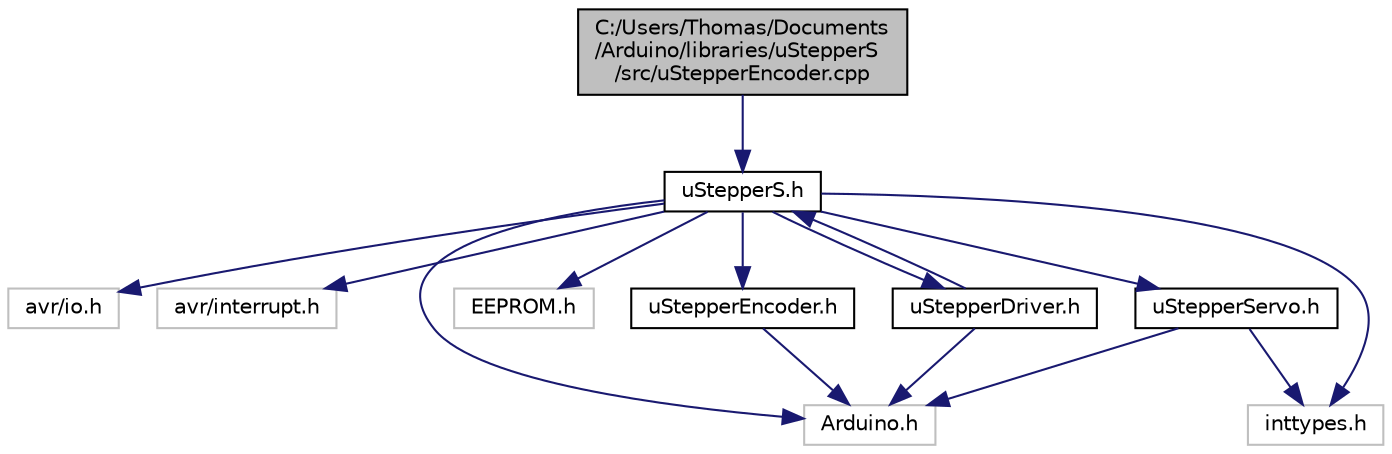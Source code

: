 digraph "C:/Users/Thomas/Documents/Arduino/libraries/uStepperS/src/uStepperEncoder.cpp"
{
 // LATEX_PDF_SIZE
  edge [fontname="Helvetica",fontsize="10",labelfontname="Helvetica",labelfontsize="10"];
  node [fontname="Helvetica",fontsize="10",shape=record];
  Node1 [label="C:/Users/Thomas/Documents\l/Arduino/libraries/uStepperS\l/src/uStepperEncoder.cpp",height=0.2,width=0.4,color="black", fillcolor="grey75", style="filled", fontcolor="black",tooltip="Function implementations for the AEAT8800-Q24 Encoder."];
  Node1 -> Node2 [color="midnightblue",fontsize="10",style="solid",fontname="Helvetica"];
  Node2 [label="uStepperS.h",height=0.2,width=0.4,color="black", fillcolor="white", style="filled",URL="$uStepperS_8h.html",tooltip="Function prototypes and definitions for the uStepper S library."];
  Node2 -> Node3 [color="midnightblue",fontsize="10",style="solid",fontname="Helvetica"];
  Node3 [label="avr/io.h",height=0.2,width=0.4,color="grey75", fillcolor="white", style="filled",tooltip=" "];
  Node2 -> Node4 [color="midnightblue",fontsize="10",style="solid",fontname="Helvetica"];
  Node4 [label="avr/interrupt.h",height=0.2,width=0.4,color="grey75", fillcolor="white", style="filled",tooltip=" "];
  Node2 -> Node5 [color="midnightblue",fontsize="10",style="solid",fontname="Helvetica"];
  Node5 [label="Arduino.h",height=0.2,width=0.4,color="grey75", fillcolor="white", style="filled",tooltip=" "];
  Node2 -> Node6 [color="midnightblue",fontsize="10",style="solid",fontname="Helvetica"];
  Node6 [label="EEPROM.h",height=0.2,width=0.4,color="grey75", fillcolor="white", style="filled",tooltip=" "];
  Node2 -> Node7 [color="midnightblue",fontsize="10",style="solid",fontname="Helvetica"];
  Node7 [label="inttypes.h",height=0.2,width=0.4,color="grey75", fillcolor="white", style="filled",tooltip=" "];
  Node2 -> Node8 [color="midnightblue",fontsize="10",style="solid",fontname="Helvetica"];
  Node8 [label="uStepperServo.h",height=0.2,width=0.4,color="black", fillcolor="white", style="filled",URL="$uStepperServo_8h.html",tooltip="Function prototypes and definitions for the uStepper Servo library."];
  Node8 -> Node5 [color="midnightblue",fontsize="10",style="solid",fontname="Helvetica"];
  Node8 -> Node7 [color="midnightblue",fontsize="10",style="solid",fontname="Helvetica"];
  Node2 -> Node9 [color="midnightblue",fontsize="10",style="solid",fontname="Helvetica"];
  Node9 [label="uStepperEncoder.h",height=0.2,width=0.4,color="black", fillcolor="white", style="filled",URL="$uStepperEncoder_8h.html",tooltip="Function prototypes and definitions for the AEAT8800-Q24 Encoder."];
  Node9 -> Node5 [color="midnightblue",fontsize="10",style="solid",fontname="Helvetica"];
  Node2 -> Node10 [color="midnightblue",fontsize="10",style="solid",fontname="Helvetica"];
  Node10 [label="uStepperDriver.h",height=0.2,width=0.4,color="black", fillcolor="white", style="filled",URL="$uStepperDriver_8h.html",tooltip="Function prototypes and definitions for the TMC5130 motor driver."];
  Node10 -> Node5 [color="midnightblue",fontsize="10",style="solid",fontname="Helvetica"];
  Node10 -> Node2 [color="midnightblue",fontsize="10",style="solid",fontname="Helvetica"];
}
